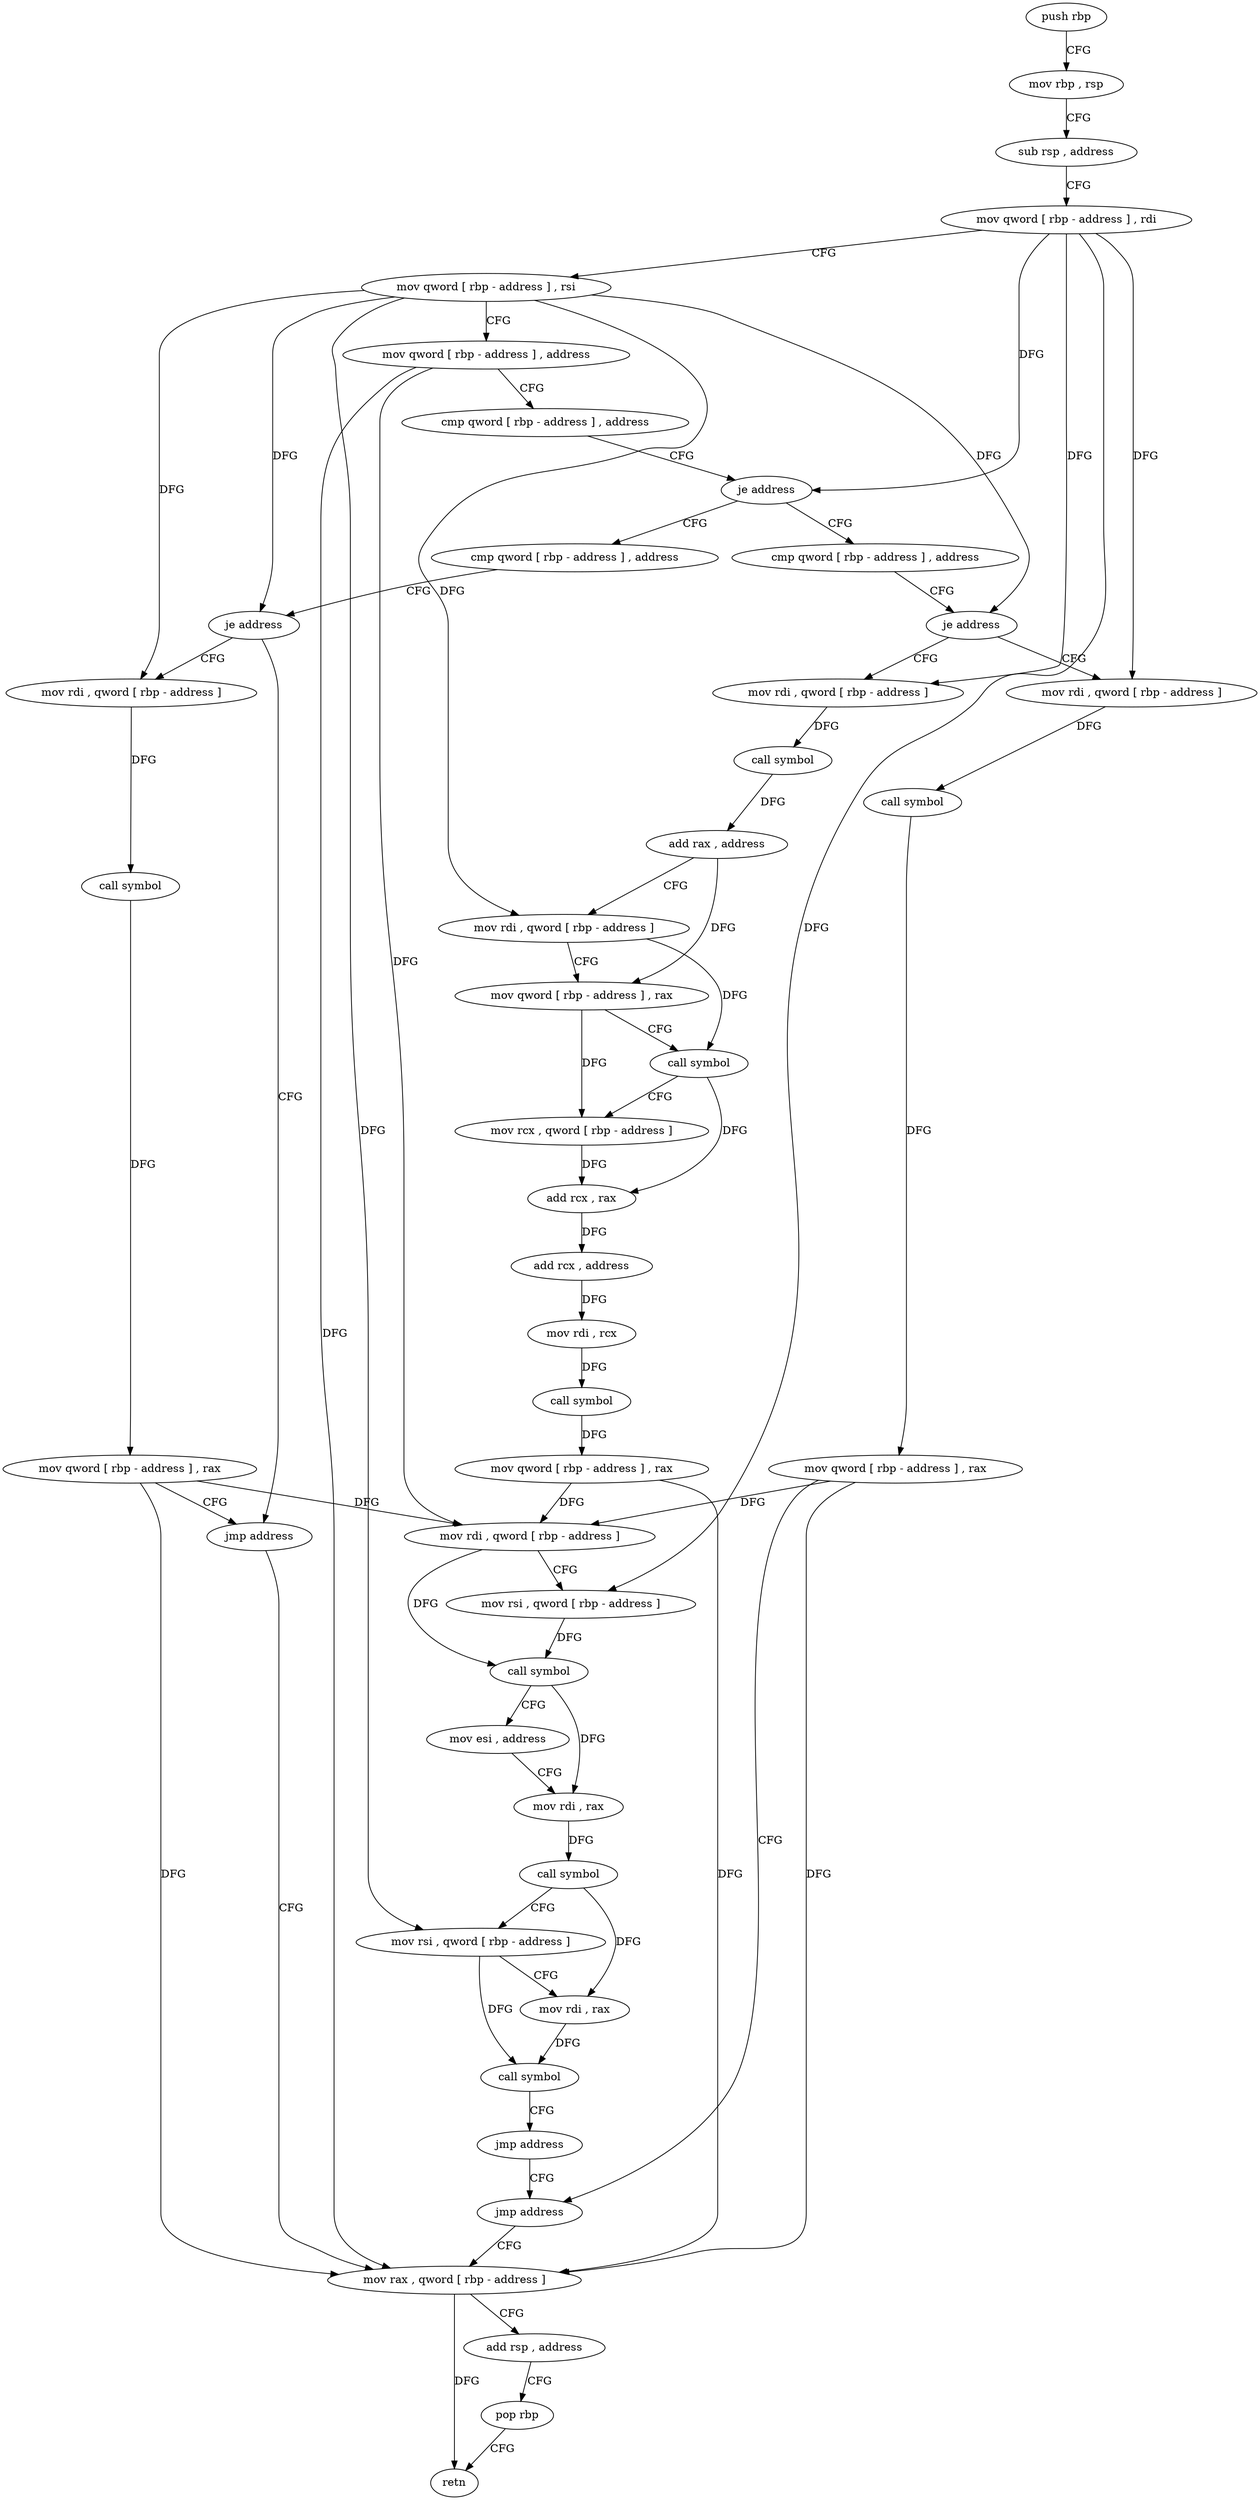digraph "func" {
"4210208" [label = "push rbp" ]
"4210209" [label = "mov rbp , rsp" ]
"4210212" [label = "sub rsp , address" ]
"4210216" [label = "mov qword [ rbp - address ] , rdi" ]
"4210220" [label = "mov qword [ rbp - address ] , rsi" ]
"4210224" [label = "mov qword [ rbp - address ] , address" ]
"4210232" [label = "cmp qword [ rbp - address ] , address" ]
"4210237" [label = "je address" ]
"4210369" [label = "cmp qword [ rbp - address ] , address" ]
"4210243" [label = "cmp qword [ rbp - address ] , address" ]
"4210374" [label = "je address" ]
"4210393" [label = "jmp address" ]
"4210380" [label = "mov rdi , qword [ rbp - address ]" ]
"4210248" [label = "je address" ]
"4210351" [label = "mov rdi , qword [ rbp - address ]" ]
"4210254" [label = "mov rdi , qword [ rbp - address ]" ]
"4210398" [label = "mov rax , qword [ rbp - address ]" ]
"4210384" [label = "call symbol" ]
"4210389" [label = "mov qword [ rbp - address ] , rax" ]
"4210355" [label = "call symbol" ]
"4210360" [label = "mov qword [ rbp - address ] , rax" ]
"4210364" [label = "jmp address" ]
"4210258" [label = "call symbol" ]
"4210263" [label = "add rax , address" ]
"4210269" [label = "mov rdi , qword [ rbp - address ]" ]
"4210273" [label = "mov qword [ rbp - address ] , rax" ]
"4210277" [label = "call symbol" ]
"4210282" [label = "mov rcx , qword [ rbp - address ]" ]
"4210286" [label = "add rcx , rax" ]
"4210289" [label = "add rcx , address" ]
"4210296" [label = "mov rdi , rcx" ]
"4210299" [label = "call symbol" ]
"4210304" [label = "mov qword [ rbp - address ] , rax" ]
"4210308" [label = "mov rdi , qword [ rbp - address ]" ]
"4210312" [label = "mov rsi , qword [ rbp - address ]" ]
"4210316" [label = "call symbol" ]
"4210321" [label = "mov esi , address" ]
"4210326" [label = "mov rdi , rax" ]
"4210329" [label = "call symbol" ]
"4210334" [label = "mov rsi , qword [ rbp - address ]" ]
"4210338" [label = "mov rdi , rax" ]
"4210341" [label = "call symbol" ]
"4210346" [label = "jmp address" ]
"4210402" [label = "add rsp , address" ]
"4210406" [label = "pop rbp" ]
"4210407" [label = "retn" ]
"4210208" -> "4210209" [ label = "CFG" ]
"4210209" -> "4210212" [ label = "CFG" ]
"4210212" -> "4210216" [ label = "CFG" ]
"4210216" -> "4210220" [ label = "CFG" ]
"4210216" -> "4210237" [ label = "DFG" ]
"4210216" -> "4210351" [ label = "DFG" ]
"4210216" -> "4210254" [ label = "DFG" ]
"4210216" -> "4210312" [ label = "DFG" ]
"4210220" -> "4210224" [ label = "CFG" ]
"4210220" -> "4210374" [ label = "DFG" ]
"4210220" -> "4210248" [ label = "DFG" ]
"4210220" -> "4210380" [ label = "DFG" ]
"4210220" -> "4210269" [ label = "DFG" ]
"4210220" -> "4210334" [ label = "DFG" ]
"4210224" -> "4210232" [ label = "CFG" ]
"4210224" -> "4210308" [ label = "DFG" ]
"4210224" -> "4210398" [ label = "DFG" ]
"4210232" -> "4210237" [ label = "CFG" ]
"4210237" -> "4210369" [ label = "CFG" ]
"4210237" -> "4210243" [ label = "CFG" ]
"4210369" -> "4210374" [ label = "CFG" ]
"4210243" -> "4210248" [ label = "CFG" ]
"4210374" -> "4210393" [ label = "CFG" ]
"4210374" -> "4210380" [ label = "CFG" ]
"4210393" -> "4210398" [ label = "CFG" ]
"4210380" -> "4210384" [ label = "DFG" ]
"4210248" -> "4210351" [ label = "CFG" ]
"4210248" -> "4210254" [ label = "CFG" ]
"4210351" -> "4210355" [ label = "DFG" ]
"4210254" -> "4210258" [ label = "DFG" ]
"4210398" -> "4210402" [ label = "CFG" ]
"4210398" -> "4210407" [ label = "DFG" ]
"4210384" -> "4210389" [ label = "DFG" ]
"4210389" -> "4210393" [ label = "CFG" ]
"4210389" -> "4210308" [ label = "DFG" ]
"4210389" -> "4210398" [ label = "DFG" ]
"4210355" -> "4210360" [ label = "DFG" ]
"4210360" -> "4210364" [ label = "CFG" ]
"4210360" -> "4210308" [ label = "DFG" ]
"4210360" -> "4210398" [ label = "DFG" ]
"4210364" -> "4210398" [ label = "CFG" ]
"4210258" -> "4210263" [ label = "DFG" ]
"4210263" -> "4210269" [ label = "CFG" ]
"4210263" -> "4210273" [ label = "DFG" ]
"4210269" -> "4210273" [ label = "CFG" ]
"4210269" -> "4210277" [ label = "DFG" ]
"4210273" -> "4210277" [ label = "CFG" ]
"4210273" -> "4210282" [ label = "DFG" ]
"4210277" -> "4210282" [ label = "CFG" ]
"4210277" -> "4210286" [ label = "DFG" ]
"4210282" -> "4210286" [ label = "DFG" ]
"4210286" -> "4210289" [ label = "DFG" ]
"4210289" -> "4210296" [ label = "DFG" ]
"4210296" -> "4210299" [ label = "DFG" ]
"4210299" -> "4210304" [ label = "DFG" ]
"4210304" -> "4210308" [ label = "DFG" ]
"4210304" -> "4210398" [ label = "DFG" ]
"4210308" -> "4210312" [ label = "CFG" ]
"4210308" -> "4210316" [ label = "DFG" ]
"4210312" -> "4210316" [ label = "DFG" ]
"4210316" -> "4210321" [ label = "CFG" ]
"4210316" -> "4210326" [ label = "DFG" ]
"4210321" -> "4210326" [ label = "CFG" ]
"4210326" -> "4210329" [ label = "DFG" ]
"4210329" -> "4210334" [ label = "CFG" ]
"4210329" -> "4210338" [ label = "DFG" ]
"4210334" -> "4210338" [ label = "CFG" ]
"4210334" -> "4210341" [ label = "DFG" ]
"4210338" -> "4210341" [ label = "DFG" ]
"4210341" -> "4210346" [ label = "CFG" ]
"4210346" -> "4210364" [ label = "CFG" ]
"4210402" -> "4210406" [ label = "CFG" ]
"4210406" -> "4210407" [ label = "CFG" ]
}
